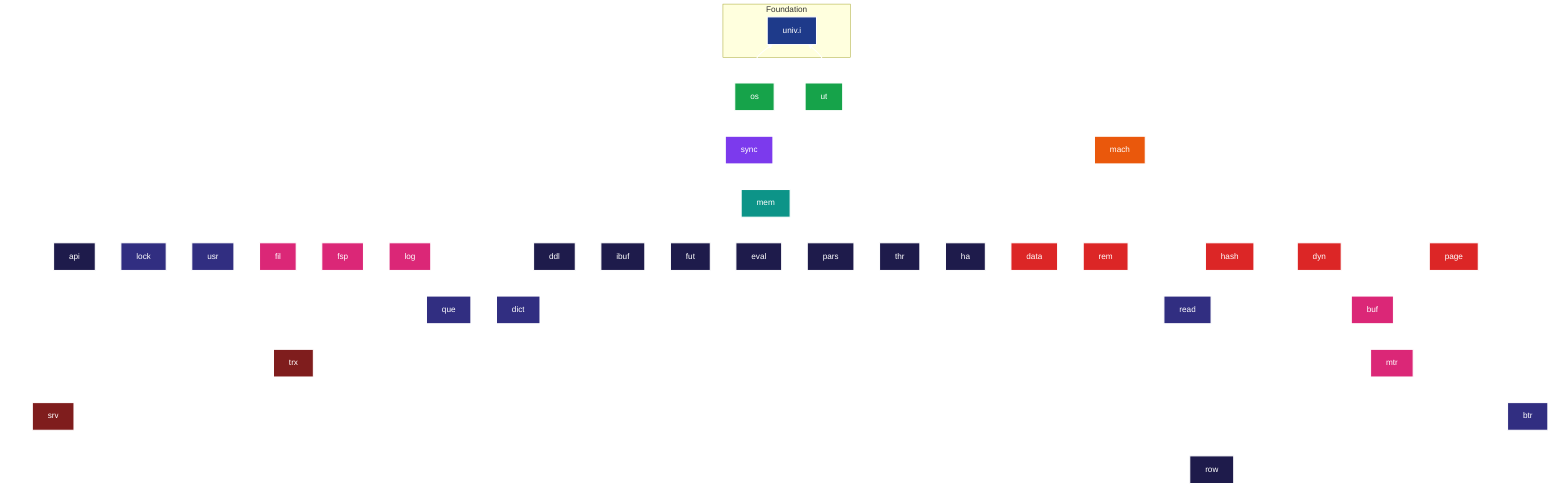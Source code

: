 graph BT
    B[ut] --> A[univ.i]
    C[os] --> A[univ.i]
    D[mach] --> B[ut]
    E[sync] --> B[ut]
    E --> C[os]
    F[mem] --> B[ut]
    F --> E[sync]
    F --> D[mach]

    G[dyn] --> F[mem]
    H[page] --> F[mem]
    I[hash] --> F[mem]
    J[data] --> F[mem]
    K[rem] --> F[mem]

    L[buf] --> I[hash]
    L --> H[page]
    L --> C[os]
    L --> B[ut]
    M[mtr] --> F[mem]
    M --> G[dyn]
    M --> L[buf]
    M --> E[sync]
    M --> H[page]
    M --> B[ut]

    N[fil] --> F[mem]
    O[fsp] --> F[mem]
    P[log] --> F[mem]

    Q[btr] --> J[data]
    Q --> H[page]
    Q --> M[mtr]

    R[dict] --> J[data]
    R --> F[mem]
    R --> K[rem]
    R --> B[ut]
    R --> I[hash]
    S[lock] --> F[mem]
    T[read] --> F[mem]
    U[que] --> F[mem]
    V[usr] --> F[mem]

    W[trx] --> R[dict]
    W --> S[lock]
    W --> V[usr]
    W --> U[que]
    W --> F[mem]
    W --> T[read]

    X[srv] --> E[sync]
    X --> C[os]
    X --> U[que]
    X --> W[trx]

    Y[row] --> J[data]
    Y --> R[dict]
    Y --> W[trx]
    Y --> U[que]
    Y --> M[mtr]
    Y --> K[rem]
    Y --> T[read]
    Y --> Q[btr]

    Z[api] --> F[mem]
    AA[ddl] --> F[mem]
    BB[ibuf] --> F[mem]
    CC[fut] --> F[mem]
    DD[eval] --> F[mem]
    EE[pars] --> F[mem]
    FF[thr] --> F[mem]
    GG[ha] --> F[mem]

    X --> Z[api]
    
    classDef level1 fill:#1e3a8a,stroke:#ffffff,stroke-width:2px,color:#ffffff
    classDef level2 fill:#16a34a,stroke:#ffffff,stroke-width:2px,color:#ffffff
    classDef level3 fill:#ea580c,stroke:#ffffff,stroke-width:2px,color:#ffffff
    classDef level4 fill:#7c3aed,stroke:#ffffff,stroke-width:2px,color:#ffffff
    classDef level5 fill:#0d9488,stroke:#ffffff,stroke-width:2px,color:#ffffff
    classDef level6 fill:#dc2626,stroke:#ffffff,stroke-width:2px,color:#ffffff
    classDef level7 fill:#db2777,stroke:#ffffff,stroke-width:2px,color:#ffffff
    classDef level8 fill:#312e81,stroke:#ffffff,stroke-width:2px,color:#ffffff
    classDef level9 fill:#7f1d1d,stroke:#ffffff,stroke-width:2px,color:#ffffff
    classDef level10 fill:#1e1b4b,stroke:#ffffff,stroke-width:2px,color:#ffffff

    linkStyle default stroke:#ffffff,stroke-width:2px,curve:basis

    class A level1

    %% Ensure univ.i is positioned at the bottom
    subgraph bottom["Foundation"]
        A
    end
    class B,C level2
    class D level3
    class E level4
    class F level5
    class G,H,I,J,K level6
    class L,M,N,O,P level7
    class Q,R,S,T,U,V level8
    class W,X level9
    class Y,Z,AA,BB,CC,DD,EE,FF,GG level10